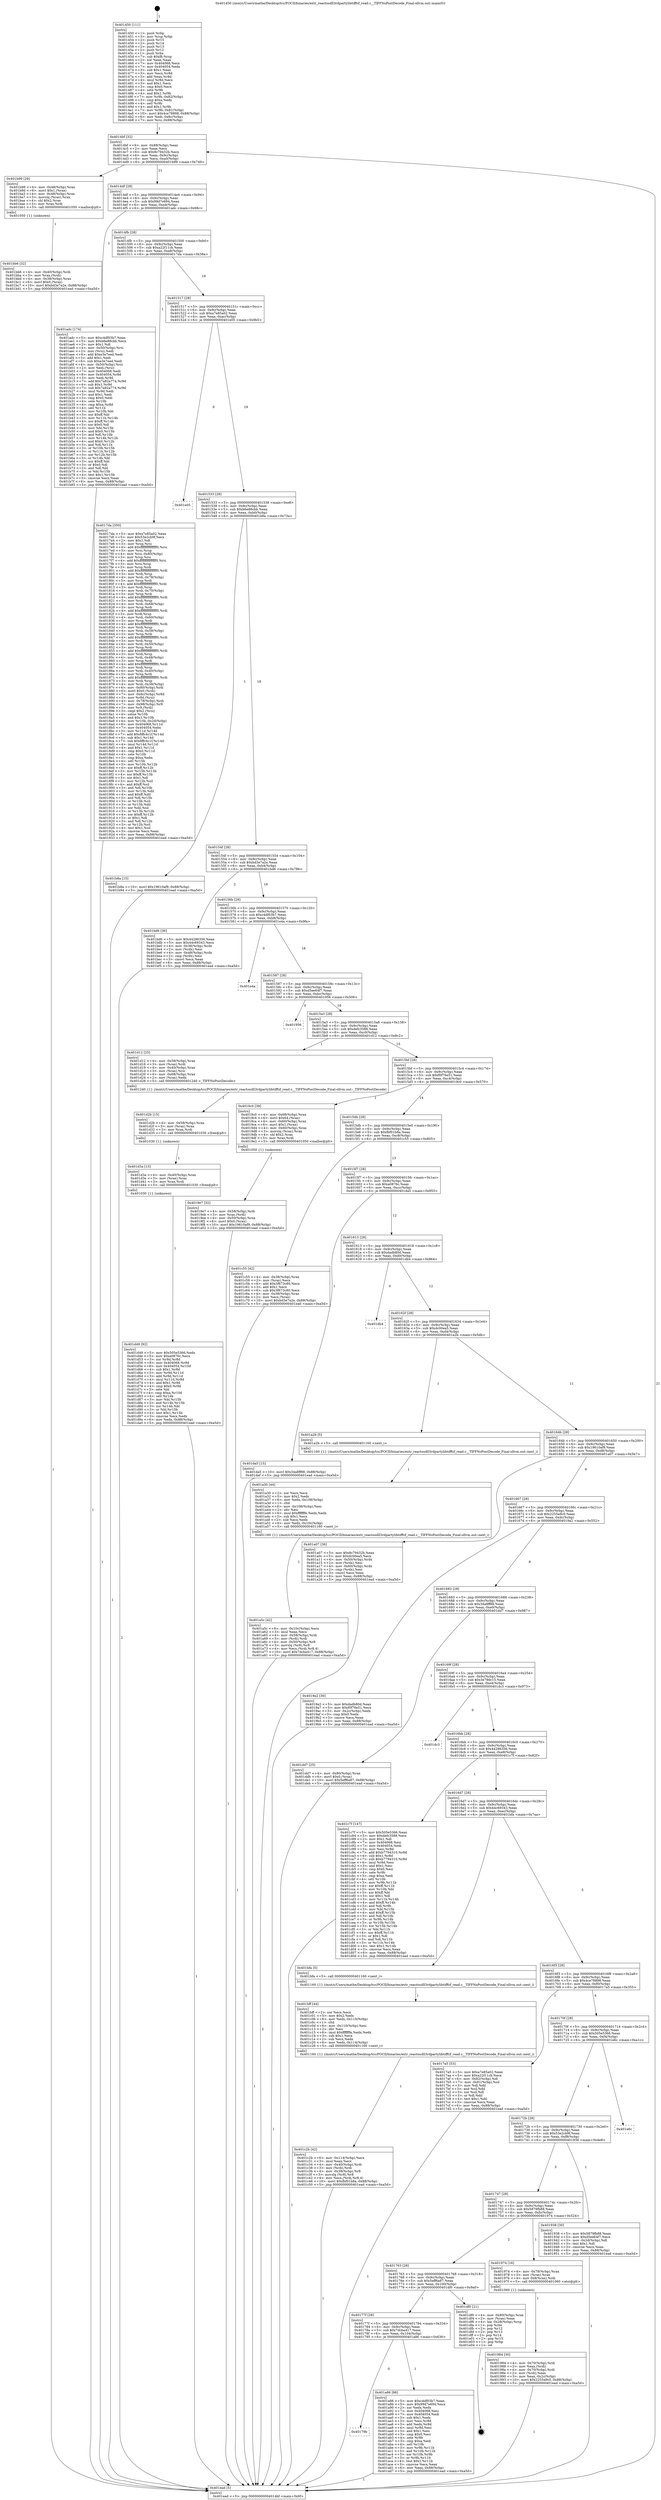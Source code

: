 digraph "0x401450" {
  label = "0x401450 (/mnt/c/Users/mathe/Desktop/tcc/POCII/binaries/extr_reactosdll3rdpartylibtifftif_read.c__TIFFNoPostDecode_Final-ollvm.out::main(0))"
  labelloc = "t"
  node[shape=record]

  Entry [label="",width=0.3,height=0.3,shape=circle,fillcolor=black,style=filled]
  "0x4014bf" [label="{
     0x4014bf [32]\l
     | [instrs]\l
     &nbsp;&nbsp;0x4014bf \<+6\>: mov -0x88(%rbp),%eax\l
     &nbsp;&nbsp;0x4014c5 \<+2\>: mov %eax,%ecx\l
     &nbsp;&nbsp;0x4014c7 \<+6\>: sub $0x8c79432b,%ecx\l
     &nbsp;&nbsp;0x4014cd \<+6\>: mov %eax,-0x9c(%rbp)\l
     &nbsp;&nbsp;0x4014d3 \<+6\>: mov %ecx,-0xa0(%rbp)\l
     &nbsp;&nbsp;0x4014d9 \<+6\>: je 0000000000401b99 \<main+0x749\>\l
  }"]
  "0x401b99" [label="{
     0x401b99 [29]\l
     | [instrs]\l
     &nbsp;&nbsp;0x401b99 \<+4\>: mov -0x48(%rbp),%rax\l
     &nbsp;&nbsp;0x401b9d \<+6\>: movl $0x1,(%rax)\l
     &nbsp;&nbsp;0x401ba3 \<+4\>: mov -0x48(%rbp),%rax\l
     &nbsp;&nbsp;0x401ba7 \<+3\>: movslq (%rax),%rax\l
     &nbsp;&nbsp;0x401baa \<+4\>: shl $0x2,%rax\l
     &nbsp;&nbsp;0x401bae \<+3\>: mov %rax,%rdi\l
     &nbsp;&nbsp;0x401bb1 \<+5\>: call 0000000000401050 \<malloc@plt\>\l
     | [calls]\l
     &nbsp;&nbsp;0x401050 \{1\} (unknown)\l
  }"]
  "0x4014df" [label="{
     0x4014df [28]\l
     | [instrs]\l
     &nbsp;&nbsp;0x4014df \<+5\>: jmp 00000000004014e4 \<main+0x94\>\l
     &nbsp;&nbsp;0x4014e4 \<+6\>: mov -0x9c(%rbp),%eax\l
     &nbsp;&nbsp;0x4014ea \<+5\>: sub $0x99d7e694,%eax\l
     &nbsp;&nbsp;0x4014ef \<+6\>: mov %eax,-0xa4(%rbp)\l
     &nbsp;&nbsp;0x4014f5 \<+6\>: je 0000000000401adc \<main+0x68c\>\l
  }"]
  Exit [label="",width=0.3,height=0.3,shape=circle,fillcolor=black,style=filled,peripheries=2]
  "0x401adc" [label="{
     0x401adc [174]\l
     | [instrs]\l
     &nbsp;&nbsp;0x401adc \<+5\>: mov $0xc4df03b7,%eax\l
     &nbsp;&nbsp;0x401ae1 \<+5\>: mov $0xb6e88cbb,%ecx\l
     &nbsp;&nbsp;0x401ae6 \<+2\>: mov $0x1,%dl\l
     &nbsp;&nbsp;0x401ae8 \<+4\>: mov -0x50(%rbp),%rsi\l
     &nbsp;&nbsp;0x401aec \<+2\>: mov (%rsi),%edi\l
     &nbsp;&nbsp;0x401aee \<+6\>: add $0xe3e7eed,%edi\l
     &nbsp;&nbsp;0x401af4 \<+3\>: add $0x1,%edi\l
     &nbsp;&nbsp;0x401af7 \<+6\>: sub $0xe3e7eed,%edi\l
     &nbsp;&nbsp;0x401afd \<+4\>: mov -0x50(%rbp),%rsi\l
     &nbsp;&nbsp;0x401b01 \<+2\>: mov %edi,(%rsi)\l
     &nbsp;&nbsp;0x401b03 \<+7\>: mov 0x404068,%edi\l
     &nbsp;&nbsp;0x401b0a \<+8\>: mov 0x404054,%r8d\l
     &nbsp;&nbsp;0x401b12 \<+3\>: mov %edi,%r9d\l
     &nbsp;&nbsp;0x401b15 \<+7\>: add $0x7a82a774,%r9d\l
     &nbsp;&nbsp;0x401b1c \<+4\>: sub $0x1,%r9d\l
     &nbsp;&nbsp;0x401b20 \<+7\>: sub $0x7a82a774,%r9d\l
     &nbsp;&nbsp;0x401b27 \<+4\>: imul %r9d,%edi\l
     &nbsp;&nbsp;0x401b2b \<+3\>: and $0x1,%edi\l
     &nbsp;&nbsp;0x401b2e \<+3\>: cmp $0x0,%edi\l
     &nbsp;&nbsp;0x401b31 \<+4\>: sete %r10b\l
     &nbsp;&nbsp;0x401b35 \<+4\>: cmp $0xa,%r8d\l
     &nbsp;&nbsp;0x401b39 \<+4\>: setl %r11b\l
     &nbsp;&nbsp;0x401b3d \<+3\>: mov %r10b,%bl\l
     &nbsp;&nbsp;0x401b40 \<+3\>: xor $0xff,%bl\l
     &nbsp;&nbsp;0x401b43 \<+3\>: mov %r11b,%r14b\l
     &nbsp;&nbsp;0x401b46 \<+4\>: xor $0xff,%r14b\l
     &nbsp;&nbsp;0x401b4a \<+3\>: xor $0x0,%dl\l
     &nbsp;&nbsp;0x401b4d \<+3\>: mov %bl,%r15b\l
     &nbsp;&nbsp;0x401b50 \<+4\>: and $0x0,%r15b\l
     &nbsp;&nbsp;0x401b54 \<+3\>: and %dl,%r10b\l
     &nbsp;&nbsp;0x401b57 \<+3\>: mov %r14b,%r12b\l
     &nbsp;&nbsp;0x401b5a \<+4\>: and $0x0,%r12b\l
     &nbsp;&nbsp;0x401b5e \<+3\>: and %dl,%r11b\l
     &nbsp;&nbsp;0x401b61 \<+3\>: or %r10b,%r15b\l
     &nbsp;&nbsp;0x401b64 \<+3\>: or %r11b,%r12b\l
     &nbsp;&nbsp;0x401b67 \<+3\>: xor %r12b,%r15b\l
     &nbsp;&nbsp;0x401b6a \<+3\>: or %r14b,%bl\l
     &nbsp;&nbsp;0x401b6d \<+3\>: xor $0xff,%bl\l
     &nbsp;&nbsp;0x401b70 \<+3\>: or $0x0,%dl\l
     &nbsp;&nbsp;0x401b73 \<+2\>: and %dl,%bl\l
     &nbsp;&nbsp;0x401b75 \<+3\>: or %bl,%r15b\l
     &nbsp;&nbsp;0x401b78 \<+4\>: test $0x1,%r15b\l
     &nbsp;&nbsp;0x401b7c \<+3\>: cmovne %ecx,%eax\l
     &nbsp;&nbsp;0x401b7f \<+6\>: mov %eax,-0x88(%rbp)\l
     &nbsp;&nbsp;0x401b85 \<+5\>: jmp 0000000000401ead \<main+0xa5d\>\l
  }"]
  "0x4014fb" [label="{
     0x4014fb [28]\l
     | [instrs]\l
     &nbsp;&nbsp;0x4014fb \<+5\>: jmp 0000000000401500 \<main+0xb0\>\l
     &nbsp;&nbsp;0x401500 \<+6\>: mov -0x9c(%rbp),%eax\l
     &nbsp;&nbsp;0x401506 \<+5\>: sub $0xa22f11cb,%eax\l
     &nbsp;&nbsp;0x40150b \<+6\>: mov %eax,-0xa8(%rbp)\l
     &nbsp;&nbsp;0x401511 \<+6\>: je 00000000004017da \<main+0x38a\>\l
  }"]
  "0x401d49" [label="{
     0x401d49 [92]\l
     | [instrs]\l
     &nbsp;&nbsp;0x401d49 \<+5\>: mov $0x505e5366,%edx\l
     &nbsp;&nbsp;0x401d4e \<+5\>: mov $0xa0876c,%ecx\l
     &nbsp;&nbsp;0x401d53 \<+3\>: xor %r8d,%r8d\l
     &nbsp;&nbsp;0x401d56 \<+8\>: mov 0x404068,%r9d\l
     &nbsp;&nbsp;0x401d5e \<+8\>: mov 0x404054,%r10d\l
     &nbsp;&nbsp;0x401d66 \<+4\>: sub $0x1,%r8d\l
     &nbsp;&nbsp;0x401d6a \<+3\>: mov %r9d,%r11d\l
     &nbsp;&nbsp;0x401d6d \<+3\>: add %r8d,%r11d\l
     &nbsp;&nbsp;0x401d70 \<+4\>: imul %r11d,%r9d\l
     &nbsp;&nbsp;0x401d74 \<+4\>: and $0x1,%r9d\l
     &nbsp;&nbsp;0x401d78 \<+4\>: cmp $0x0,%r9d\l
     &nbsp;&nbsp;0x401d7c \<+3\>: sete %bl\l
     &nbsp;&nbsp;0x401d7f \<+4\>: cmp $0xa,%r10d\l
     &nbsp;&nbsp;0x401d83 \<+4\>: setl %r14b\l
     &nbsp;&nbsp;0x401d87 \<+3\>: mov %bl,%r15b\l
     &nbsp;&nbsp;0x401d8a \<+3\>: and %r14b,%r15b\l
     &nbsp;&nbsp;0x401d8d \<+3\>: xor %r14b,%bl\l
     &nbsp;&nbsp;0x401d90 \<+3\>: or %bl,%r15b\l
     &nbsp;&nbsp;0x401d93 \<+4\>: test $0x1,%r15b\l
     &nbsp;&nbsp;0x401d97 \<+3\>: cmovne %ecx,%edx\l
     &nbsp;&nbsp;0x401d9a \<+6\>: mov %edx,-0x88(%rbp)\l
     &nbsp;&nbsp;0x401da0 \<+5\>: jmp 0000000000401ead \<main+0xa5d\>\l
  }"]
  "0x4017da" [label="{
     0x4017da [350]\l
     | [instrs]\l
     &nbsp;&nbsp;0x4017da \<+5\>: mov $0xa7e85a02,%eax\l
     &nbsp;&nbsp;0x4017df \<+5\>: mov $0x53e2cb9f,%ecx\l
     &nbsp;&nbsp;0x4017e4 \<+2\>: mov $0x1,%dl\l
     &nbsp;&nbsp;0x4017e6 \<+3\>: mov %rsp,%rsi\l
     &nbsp;&nbsp;0x4017e9 \<+4\>: add $0xfffffffffffffff0,%rsi\l
     &nbsp;&nbsp;0x4017ed \<+3\>: mov %rsi,%rsp\l
     &nbsp;&nbsp;0x4017f0 \<+4\>: mov %rsi,-0x80(%rbp)\l
     &nbsp;&nbsp;0x4017f4 \<+3\>: mov %rsp,%rsi\l
     &nbsp;&nbsp;0x4017f7 \<+4\>: add $0xfffffffffffffff0,%rsi\l
     &nbsp;&nbsp;0x4017fb \<+3\>: mov %rsi,%rsp\l
     &nbsp;&nbsp;0x4017fe \<+3\>: mov %rsp,%rdi\l
     &nbsp;&nbsp;0x401801 \<+4\>: add $0xfffffffffffffff0,%rdi\l
     &nbsp;&nbsp;0x401805 \<+3\>: mov %rdi,%rsp\l
     &nbsp;&nbsp;0x401808 \<+4\>: mov %rdi,-0x78(%rbp)\l
     &nbsp;&nbsp;0x40180c \<+3\>: mov %rsp,%rdi\l
     &nbsp;&nbsp;0x40180f \<+4\>: add $0xfffffffffffffff0,%rdi\l
     &nbsp;&nbsp;0x401813 \<+3\>: mov %rdi,%rsp\l
     &nbsp;&nbsp;0x401816 \<+4\>: mov %rdi,-0x70(%rbp)\l
     &nbsp;&nbsp;0x40181a \<+3\>: mov %rsp,%rdi\l
     &nbsp;&nbsp;0x40181d \<+4\>: add $0xfffffffffffffff0,%rdi\l
     &nbsp;&nbsp;0x401821 \<+3\>: mov %rdi,%rsp\l
     &nbsp;&nbsp;0x401824 \<+4\>: mov %rdi,-0x68(%rbp)\l
     &nbsp;&nbsp;0x401828 \<+3\>: mov %rsp,%rdi\l
     &nbsp;&nbsp;0x40182b \<+4\>: add $0xfffffffffffffff0,%rdi\l
     &nbsp;&nbsp;0x40182f \<+3\>: mov %rdi,%rsp\l
     &nbsp;&nbsp;0x401832 \<+4\>: mov %rdi,-0x60(%rbp)\l
     &nbsp;&nbsp;0x401836 \<+3\>: mov %rsp,%rdi\l
     &nbsp;&nbsp;0x401839 \<+4\>: add $0xfffffffffffffff0,%rdi\l
     &nbsp;&nbsp;0x40183d \<+3\>: mov %rdi,%rsp\l
     &nbsp;&nbsp;0x401840 \<+4\>: mov %rdi,-0x58(%rbp)\l
     &nbsp;&nbsp;0x401844 \<+3\>: mov %rsp,%rdi\l
     &nbsp;&nbsp;0x401847 \<+4\>: add $0xfffffffffffffff0,%rdi\l
     &nbsp;&nbsp;0x40184b \<+3\>: mov %rdi,%rsp\l
     &nbsp;&nbsp;0x40184e \<+4\>: mov %rdi,-0x50(%rbp)\l
     &nbsp;&nbsp;0x401852 \<+3\>: mov %rsp,%rdi\l
     &nbsp;&nbsp;0x401855 \<+4\>: add $0xfffffffffffffff0,%rdi\l
     &nbsp;&nbsp;0x401859 \<+3\>: mov %rdi,%rsp\l
     &nbsp;&nbsp;0x40185c \<+4\>: mov %rdi,-0x48(%rbp)\l
     &nbsp;&nbsp;0x401860 \<+3\>: mov %rsp,%rdi\l
     &nbsp;&nbsp;0x401863 \<+4\>: add $0xfffffffffffffff0,%rdi\l
     &nbsp;&nbsp;0x401867 \<+3\>: mov %rdi,%rsp\l
     &nbsp;&nbsp;0x40186a \<+4\>: mov %rdi,-0x40(%rbp)\l
     &nbsp;&nbsp;0x40186e \<+3\>: mov %rsp,%rdi\l
     &nbsp;&nbsp;0x401871 \<+4\>: add $0xfffffffffffffff0,%rdi\l
     &nbsp;&nbsp;0x401875 \<+3\>: mov %rdi,%rsp\l
     &nbsp;&nbsp;0x401878 \<+4\>: mov %rdi,-0x38(%rbp)\l
     &nbsp;&nbsp;0x40187c \<+4\>: mov -0x80(%rbp),%rdi\l
     &nbsp;&nbsp;0x401880 \<+6\>: movl $0x0,(%rdi)\l
     &nbsp;&nbsp;0x401886 \<+7\>: mov -0x8c(%rbp),%r8d\l
     &nbsp;&nbsp;0x40188d \<+3\>: mov %r8d,(%rsi)\l
     &nbsp;&nbsp;0x401890 \<+4\>: mov -0x78(%rbp),%rdi\l
     &nbsp;&nbsp;0x401894 \<+7\>: mov -0x98(%rbp),%r9\l
     &nbsp;&nbsp;0x40189b \<+3\>: mov %r9,(%rdi)\l
     &nbsp;&nbsp;0x40189e \<+3\>: cmpl $0x2,(%rsi)\l
     &nbsp;&nbsp;0x4018a1 \<+4\>: setne %r10b\l
     &nbsp;&nbsp;0x4018a5 \<+4\>: and $0x1,%r10b\l
     &nbsp;&nbsp;0x4018a9 \<+4\>: mov %r10b,-0x2d(%rbp)\l
     &nbsp;&nbsp;0x4018ad \<+8\>: mov 0x404068,%r11d\l
     &nbsp;&nbsp;0x4018b5 \<+7\>: mov 0x404054,%ebx\l
     &nbsp;&nbsp;0x4018bc \<+3\>: mov %r11d,%r14d\l
     &nbsp;&nbsp;0x4018bf \<+7\>: add $0x8ffc4c1f,%r14d\l
     &nbsp;&nbsp;0x4018c6 \<+4\>: sub $0x1,%r14d\l
     &nbsp;&nbsp;0x4018ca \<+7\>: sub $0x8ffc4c1f,%r14d\l
     &nbsp;&nbsp;0x4018d1 \<+4\>: imul %r14d,%r11d\l
     &nbsp;&nbsp;0x4018d5 \<+4\>: and $0x1,%r11d\l
     &nbsp;&nbsp;0x4018d9 \<+4\>: cmp $0x0,%r11d\l
     &nbsp;&nbsp;0x4018dd \<+4\>: sete %r10b\l
     &nbsp;&nbsp;0x4018e1 \<+3\>: cmp $0xa,%ebx\l
     &nbsp;&nbsp;0x4018e4 \<+4\>: setl %r15b\l
     &nbsp;&nbsp;0x4018e8 \<+3\>: mov %r10b,%r12b\l
     &nbsp;&nbsp;0x4018eb \<+4\>: xor $0xff,%r12b\l
     &nbsp;&nbsp;0x4018ef \<+3\>: mov %r15b,%r13b\l
     &nbsp;&nbsp;0x4018f2 \<+4\>: xor $0xff,%r13b\l
     &nbsp;&nbsp;0x4018f6 \<+3\>: xor $0x1,%dl\l
     &nbsp;&nbsp;0x4018f9 \<+3\>: mov %r12b,%sil\l
     &nbsp;&nbsp;0x4018fc \<+4\>: and $0xff,%sil\l
     &nbsp;&nbsp;0x401900 \<+3\>: and %dl,%r10b\l
     &nbsp;&nbsp;0x401903 \<+3\>: mov %r13b,%dil\l
     &nbsp;&nbsp;0x401906 \<+4\>: and $0xff,%dil\l
     &nbsp;&nbsp;0x40190a \<+3\>: and %dl,%r15b\l
     &nbsp;&nbsp;0x40190d \<+3\>: or %r10b,%sil\l
     &nbsp;&nbsp;0x401910 \<+3\>: or %r15b,%dil\l
     &nbsp;&nbsp;0x401913 \<+3\>: xor %dil,%sil\l
     &nbsp;&nbsp;0x401916 \<+3\>: or %r13b,%r12b\l
     &nbsp;&nbsp;0x401919 \<+4\>: xor $0xff,%r12b\l
     &nbsp;&nbsp;0x40191d \<+3\>: or $0x1,%dl\l
     &nbsp;&nbsp;0x401920 \<+3\>: and %dl,%r12b\l
     &nbsp;&nbsp;0x401923 \<+3\>: or %r12b,%sil\l
     &nbsp;&nbsp;0x401926 \<+4\>: test $0x1,%sil\l
     &nbsp;&nbsp;0x40192a \<+3\>: cmovne %ecx,%eax\l
     &nbsp;&nbsp;0x40192d \<+6\>: mov %eax,-0x88(%rbp)\l
     &nbsp;&nbsp;0x401933 \<+5\>: jmp 0000000000401ead \<main+0xa5d\>\l
  }"]
  "0x401517" [label="{
     0x401517 [28]\l
     | [instrs]\l
     &nbsp;&nbsp;0x401517 \<+5\>: jmp 000000000040151c \<main+0xcc\>\l
     &nbsp;&nbsp;0x40151c \<+6\>: mov -0x9c(%rbp),%eax\l
     &nbsp;&nbsp;0x401522 \<+5\>: sub $0xa7e85a02,%eax\l
     &nbsp;&nbsp;0x401527 \<+6\>: mov %eax,-0xac(%rbp)\l
     &nbsp;&nbsp;0x40152d \<+6\>: je 0000000000401e05 \<main+0x9b5\>\l
  }"]
  "0x401d3a" [label="{
     0x401d3a [15]\l
     | [instrs]\l
     &nbsp;&nbsp;0x401d3a \<+4\>: mov -0x40(%rbp),%rax\l
     &nbsp;&nbsp;0x401d3e \<+3\>: mov (%rax),%rax\l
     &nbsp;&nbsp;0x401d41 \<+3\>: mov %rax,%rdi\l
     &nbsp;&nbsp;0x401d44 \<+5\>: call 0000000000401030 \<free@plt\>\l
     | [calls]\l
     &nbsp;&nbsp;0x401030 \{1\} (unknown)\l
  }"]
  "0x401e05" [label="{
     0x401e05\l
  }", style=dashed]
  "0x401533" [label="{
     0x401533 [28]\l
     | [instrs]\l
     &nbsp;&nbsp;0x401533 \<+5\>: jmp 0000000000401538 \<main+0xe8\>\l
     &nbsp;&nbsp;0x401538 \<+6\>: mov -0x9c(%rbp),%eax\l
     &nbsp;&nbsp;0x40153e \<+5\>: sub $0xb6e88cbb,%eax\l
     &nbsp;&nbsp;0x401543 \<+6\>: mov %eax,-0xb0(%rbp)\l
     &nbsp;&nbsp;0x401549 \<+6\>: je 0000000000401b8a \<main+0x73a\>\l
  }"]
  "0x401d2b" [label="{
     0x401d2b [15]\l
     | [instrs]\l
     &nbsp;&nbsp;0x401d2b \<+4\>: mov -0x58(%rbp),%rax\l
     &nbsp;&nbsp;0x401d2f \<+3\>: mov (%rax),%rax\l
     &nbsp;&nbsp;0x401d32 \<+3\>: mov %rax,%rdi\l
     &nbsp;&nbsp;0x401d35 \<+5\>: call 0000000000401030 \<free@plt\>\l
     | [calls]\l
     &nbsp;&nbsp;0x401030 \{1\} (unknown)\l
  }"]
  "0x401b8a" [label="{
     0x401b8a [15]\l
     | [instrs]\l
     &nbsp;&nbsp;0x401b8a \<+10\>: movl $0x19610af9,-0x88(%rbp)\l
     &nbsp;&nbsp;0x401b94 \<+5\>: jmp 0000000000401ead \<main+0xa5d\>\l
  }"]
  "0x40154f" [label="{
     0x40154f [28]\l
     | [instrs]\l
     &nbsp;&nbsp;0x40154f \<+5\>: jmp 0000000000401554 \<main+0x104\>\l
     &nbsp;&nbsp;0x401554 \<+6\>: mov -0x9c(%rbp),%eax\l
     &nbsp;&nbsp;0x40155a \<+5\>: sub $0xbd3e7a2e,%eax\l
     &nbsp;&nbsp;0x40155f \<+6\>: mov %eax,-0xb4(%rbp)\l
     &nbsp;&nbsp;0x401565 \<+6\>: je 0000000000401bd6 \<main+0x786\>\l
  }"]
  "0x401c2b" [label="{
     0x401c2b [42]\l
     | [instrs]\l
     &nbsp;&nbsp;0x401c2b \<+6\>: mov -0x114(%rbp),%ecx\l
     &nbsp;&nbsp;0x401c31 \<+3\>: imul %eax,%ecx\l
     &nbsp;&nbsp;0x401c34 \<+4\>: mov -0x40(%rbp),%rdi\l
     &nbsp;&nbsp;0x401c38 \<+3\>: mov (%rdi),%rdi\l
     &nbsp;&nbsp;0x401c3b \<+4\>: mov -0x38(%rbp),%r8\l
     &nbsp;&nbsp;0x401c3f \<+3\>: movslq (%r8),%r8\l
     &nbsp;&nbsp;0x401c42 \<+4\>: mov %ecx,(%rdi,%r8,4)\l
     &nbsp;&nbsp;0x401c46 \<+10\>: movl $0xfbf01b8a,-0x88(%rbp)\l
     &nbsp;&nbsp;0x401c50 \<+5\>: jmp 0000000000401ead \<main+0xa5d\>\l
  }"]
  "0x401bd6" [label="{
     0x401bd6 [36]\l
     | [instrs]\l
     &nbsp;&nbsp;0x401bd6 \<+5\>: mov $0x44286356,%eax\l
     &nbsp;&nbsp;0x401bdb \<+5\>: mov $0x44c69343,%ecx\l
     &nbsp;&nbsp;0x401be0 \<+4\>: mov -0x38(%rbp),%rdx\l
     &nbsp;&nbsp;0x401be4 \<+2\>: mov (%rdx),%esi\l
     &nbsp;&nbsp;0x401be6 \<+4\>: mov -0x48(%rbp),%rdx\l
     &nbsp;&nbsp;0x401bea \<+2\>: cmp (%rdx),%esi\l
     &nbsp;&nbsp;0x401bec \<+3\>: cmovl %ecx,%eax\l
     &nbsp;&nbsp;0x401bef \<+6\>: mov %eax,-0x88(%rbp)\l
     &nbsp;&nbsp;0x401bf5 \<+5\>: jmp 0000000000401ead \<main+0xa5d\>\l
  }"]
  "0x40156b" [label="{
     0x40156b [28]\l
     | [instrs]\l
     &nbsp;&nbsp;0x40156b \<+5\>: jmp 0000000000401570 \<main+0x120\>\l
     &nbsp;&nbsp;0x401570 \<+6\>: mov -0x9c(%rbp),%eax\l
     &nbsp;&nbsp;0x401576 \<+5\>: sub $0xc4df03b7,%eax\l
     &nbsp;&nbsp;0x40157b \<+6\>: mov %eax,-0xb8(%rbp)\l
     &nbsp;&nbsp;0x401581 \<+6\>: je 0000000000401e4a \<main+0x9fa\>\l
  }"]
  "0x401bff" [label="{
     0x401bff [44]\l
     | [instrs]\l
     &nbsp;&nbsp;0x401bff \<+2\>: xor %ecx,%ecx\l
     &nbsp;&nbsp;0x401c01 \<+5\>: mov $0x2,%edx\l
     &nbsp;&nbsp;0x401c06 \<+6\>: mov %edx,-0x110(%rbp)\l
     &nbsp;&nbsp;0x401c0c \<+1\>: cltd\l
     &nbsp;&nbsp;0x401c0d \<+6\>: mov -0x110(%rbp),%esi\l
     &nbsp;&nbsp;0x401c13 \<+2\>: idiv %esi\l
     &nbsp;&nbsp;0x401c15 \<+6\>: imul $0xfffffffe,%edx,%edx\l
     &nbsp;&nbsp;0x401c1b \<+3\>: sub $0x1,%ecx\l
     &nbsp;&nbsp;0x401c1e \<+2\>: sub %ecx,%edx\l
     &nbsp;&nbsp;0x401c20 \<+6\>: mov %edx,-0x114(%rbp)\l
     &nbsp;&nbsp;0x401c26 \<+5\>: call 0000000000401160 \<next_i\>\l
     | [calls]\l
     &nbsp;&nbsp;0x401160 \{1\} (/mnt/c/Users/mathe/Desktop/tcc/POCII/binaries/extr_reactosdll3rdpartylibtifftif_read.c__TIFFNoPostDecode_Final-ollvm.out::next_i)\l
  }"]
  "0x401e4a" [label="{
     0x401e4a\l
  }", style=dashed]
  "0x401587" [label="{
     0x401587 [28]\l
     | [instrs]\l
     &nbsp;&nbsp;0x401587 \<+5\>: jmp 000000000040158c \<main+0x13c\>\l
     &nbsp;&nbsp;0x40158c \<+6\>: mov -0x9c(%rbp),%eax\l
     &nbsp;&nbsp;0x401592 \<+5\>: sub $0xd5ee64f7,%eax\l
     &nbsp;&nbsp;0x401597 \<+6\>: mov %eax,-0xbc(%rbp)\l
     &nbsp;&nbsp;0x40159d \<+6\>: je 0000000000401956 \<main+0x506\>\l
  }"]
  "0x401bb6" [label="{
     0x401bb6 [32]\l
     | [instrs]\l
     &nbsp;&nbsp;0x401bb6 \<+4\>: mov -0x40(%rbp),%rdi\l
     &nbsp;&nbsp;0x401bba \<+3\>: mov %rax,(%rdi)\l
     &nbsp;&nbsp;0x401bbd \<+4\>: mov -0x38(%rbp),%rax\l
     &nbsp;&nbsp;0x401bc1 \<+6\>: movl $0x0,(%rax)\l
     &nbsp;&nbsp;0x401bc7 \<+10\>: movl $0xbd3e7a2e,-0x88(%rbp)\l
     &nbsp;&nbsp;0x401bd1 \<+5\>: jmp 0000000000401ead \<main+0xa5d\>\l
  }"]
  "0x401956" [label="{
     0x401956\l
  }", style=dashed]
  "0x4015a3" [label="{
     0x4015a3 [28]\l
     | [instrs]\l
     &nbsp;&nbsp;0x4015a3 \<+5\>: jmp 00000000004015a8 \<main+0x158\>\l
     &nbsp;&nbsp;0x4015a8 \<+6\>: mov -0x9c(%rbp),%eax\l
     &nbsp;&nbsp;0x4015ae \<+5\>: sub $0xdefc3588,%eax\l
     &nbsp;&nbsp;0x4015b3 \<+6\>: mov %eax,-0xc0(%rbp)\l
     &nbsp;&nbsp;0x4015b9 \<+6\>: je 0000000000401d12 \<main+0x8c2\>\l
  }"]
  "0x40179b" [label="{
     0x40179b\l
  }", style=dashed]
  "0x401d12" [label="{
     0x401d12 [25]\l
     | [instrs]\l
     &nbsp;&nbsp;0x401d12 \<+4\>: mov -0x58(%rbp),%rax\l
     &nbsp;&nbsp;0x401d16 \<+3\>: mov (%rax),%rdi\l
     &nbsp;&nbsp;0x401d19 \<+4\>: mov -0x40(%rbp),%rax\l
     &nbsp;&nbsp;0x401d1d \<+3\>: mov (%rax),%rsi\l
     &nbsp;&nbsp;0x401d20 \<+4\>: mov -0x68(%rbp),%rax\l
     &nbsp;&nbsp;0x401d24 \<+2\>: mov (%rax),%edx\l
     &nbsp;&nbsp;0x401d26 \<+5\>: call 0000000000401240 \<_TIFFNoPostDecode\>\l
     | [calls]\l
     &nbsp;&nbsp;0x401240 \{1\} (/mnt/c/Users/mathe/Desktop/tcc/POCII/binaries/extr_reactosdll3rdpartylibtifftif_read.c__TIFFNoPostDecode_Final-ollvm.out::_TIFFNoPostDecode)\l
  }"]
  "0x4015bf" [label="{
     0x4015bf [28]\l
     | [instrs]\l
     &nbsp;&nbsp;0x4015bf \<+5\>: jmp 00000000004015c4 \<main+0x174\>\l
     &nbsp;&nbsp;0x4015c4 \<+6\>: mov -0x9c(%rbp),%eax\l
     &nbsp;&nbsp;0x4015ca \<+5\>: sub $0xf0f76e51,%eax\l
     &nbsp;&nbsp;0x4015cf \<+6\>: mov %eax,-0xc4(%rbp)\l
     &nbsp;&nbsp;0x4015d5 \<+6\>: je 00000000004019c0 \<main+0x570\>\l
  }"]
  "0x401a86" [label="{
     0x401a86 [86]\l
     | [instrs]\l
     &nbsp;&nbsp;0x401a86 \<+5\>: mov $0xc4df03b7,%eax\l
     &nbsp;&nbsp;0x401a8b \<+5\>: mov $0x99d7e694,%ecx\l
     &nbsp;&nbsp;0x401a90 \<+2\>: xor %edx,%edx\l
     &nbsp;&nbsp;0x401a92 \<+7\>: mov 0x404068,%esi\l
     &nbsp;&nbsp;0x401a99 \<+7\>: mov 0x404054,%edi\l
     &nbsp;&nbsp;0x401aa0 \<+3\>: sub $0x1,%edx\l
     &nbsp;&nbsp;0x401aa3 \<+3\>: mov %esi,%r8d\l
     &nbsp;&nbsp;0x401aa6 \<+3\>: add %edx,%r8d\l
     &nbsp;&nbsp;0x401aa9 \<+4\>: imul %r8d,%esi\l
     &nbsp;&nbsp;0x401aad \<+3\>: and $0x1,%esi\l
     &nbsp;&nbsp;0x401ab0 \<+3\>: cmp $0x0,%esi\l
     &nbsp;&nbsp;0x401ab3 \<+4\>: sete %r9b\l
     &nbsp;&nbsp;0x401ab7 \<+3\>: cmp $0xa,%edi\l
     &nbsp;&nbsp;0x401aba \<+4\>: setl %r10b\l
     &nbsp;&nbsp;0x401abe \<+3\>: mov %r9b,%r11b\l
     &nbsp;&nbsp;0x401ac1 \<+3\>: and %r10b,%r11b\l
     &nbsp;&nbsp;0x401ac4 \<+3\>: xor %r10b,%r9b\l
     &nbsp;&nbsp;0x401ac7 \<+3\>: or %r9b,%r11b\l
     &nbsp;&nbsp;0x401aca \<+4\>: test $0x1,%r11b\l
     &nbsp;&nbsp;0x401ace \<+3\>: cmovne %ecx,%eax\l
     &nbsp;&nbsp;0x401ad1 \<+6\>: mov %eax,-0x88(%rbp)\l
     &nbsp;&nbsp;0x401ad7 \<+5\>: jmp 0000000000401ead \<main+0xa5d\>\l
  }"]
  "0x4019c0" [label="{
     0x4019c0 [39]\l
     | [instrs]\l
     &nbsp;&nbsp;0x4019c0 \<+4\>: mov -0x68(%rbp),%rax\l
     &nbsp;&nbsp;0x4019c4 \<+6\>: movl $0x64,(%rax)\l
     &nbsp;&nbsp;0x4019ca \<+4\>: mov -0x60(%rbp),%rax\l
     &nbsp;&nbsp;0x4019ce \<+6\>: movl $0x1,(%rax)\l
     &nbsp;&nbsp;0x4019d4 \<+4\>: mov -0x60(%rbp),%rax\l
     &nbsp;&nbsp;0x4019d8 \<+3\>: movslq (%rax),%rax\l
     &nbsp;&nbsp;0x4019db \<+4\>: shl $0x2,%rax\l
     &nbsp;&nbsp;0x4019df \<+3\>: mov %rax,%rdi\l
     &nbsp;&nbsp;0x4019e2 \<+5\>: call 0000000000401050 \<malloc@plt\>\l
     | [calls]\l
     &nbsp;&nbsp;0x401050 \{1\} (unknown)\l
  }"]
  "0x4015db" [label="{
     0x4015db [28]\l
     | [instrs]\l
     &nbsp;&nbsp;0x4015db \<+5\>: jmp 00000000004015e0 \<main+0x190\>\l
     &nbsp;&nbsp;0x4015e0 \<+6\>: mov -0x9c(%rbp),%eax\l
     &nbsp;&nbsp;0x4015e6 \<+5\>: sub $0xfbf01b8a,%eax\l
     &nbsp;&nbsp;0x4015eb \<+6\>: mov %eax,-0xc8(%rbp)\l
     &nbsp;&nbsp;0x4015f1 \<+6\>: je 0000000000401c55 \<main+0x805\>\l
  }"]
  "0x40177f" [label="{
     0x40177f [28]\l
     | [instrs]\l
     &nbsp;&nbsp;0x40177f \<+5\>: jmp 0000000000401784 \<main+0x334\>\l
     &nbsp;&nbsp;0x401784 \<+6\>: mov -0x9c(%rbp),%eax\l
     &nbsp;&nbsp;0x40178a \<+5\>: sub $0x7dcba417,%eax\l
     &nbsp;&nbsp;0x40178f \<+6\>: mov %eax,-0x104(%rbp)\l
     &nbsp;&nbsp;0x401795 \<+6\>: je 0000000000401a86 \<main+0x636\>\l
  }"]
  "0x401c55" [label="{
     0x401c55 [42]\l
     | [instrs]\l
     &nbsp;&nbsp;0x401c55 \<+4\>: mov -0x38(%rbp),%rax\l
     &nbsp;&nbsp;0x401c59 \<+2\>: mov (%rax),%ecx\l
     &nbsp;&nbsp;0x401c5b \<+6\>: add $0x3f673c80,%ecx\l
     &nbsp;&nbsp;0x401c61 \<+3\>: add $0x1,%ecx\l
     &nbsp;&nbsp;0x401c64 \<+6\>: sub $0x3f673c80,%ecx\l
     &nbsp;&nbsp;0x401c6a \<+4\>: mov -0x38(%rbp),%rax\l
     &nbsp;&nbsp;0x401c6e \<+2\>: mov %ecx,(%rax)\l
     &nbsp;&nbsp;0x401c70 \<+10\>: movl $0xbd3e7a2e,-0x88(%rbp)\l
     &nbsp;&nbsp;0x401c7a \<+5\>: jmp 0000000000401ead \<main+0xa5d\>\l
  }"]
  "0x4015f7" [label="{
     0x4015f7 [28]\l
     | [instrs]\l
     &nbsp;&nbsp;0x4015f7 \<+5\>: jmp 00000000004015fc \<main+0x1ac\>\l
     &nbsp;&nbsp;0x4015fc \<+6\>: mov -0x9c(%rbp),%eax\l
     &nbsp;&nbsp;0x401602 \<+5\>: sub $0xa0876c,%eax\l
     &nbsp;&nbsp;0x401607 \<+6\>: mov %eax,-0xcc(%rbp)\l
     &nbsp;&nbsp;0x40160d \<+6\>: je 0000000000401da5 \<main+0x955\>\l
  }"]
  "0x401df0" [label="{
     0x401df0 [21]\l
     | [instrs]\l
     &nbsp;&nbsp;0x401df0 \<+4\>: mov -0x80(%rbp),%rax\l
     &nbsp;&nbsp;0x401df4 \<+2\>: mov (%rax),%eax\l
     &nbsp;&nbsp;0x401df6 \<+4\>: lea -0x28(%rbp),%rsp\l
     &nbsp;&nbsp;0x401dfa \<+1\>: pop %rbx\l
     &nbsp;&nbsp;0x401dfb \<+2\>: pop %r12\l
     &nbsp;&nbsp;0x401dfd \<+2\>: pop %r13\l
     &nbsp;&nbsp;0x401dff \<+2\>: pop %r14\l
     &nbsp;&nbsp;0x401e01 \<+2\>: pop %r15\l
     &nbsp;&nbsp;0x401e03 \<+1\>: pop %rbp\l
     &nbsp;&nbsp;0x401e04 \<+1\>: ret\l
  }"]
  "0x401da5" [label="{
     0x401da5 [15]\l
     | [instrs]\l
     &nbsp;&nbsp;0x401da5 \<+10\>: movl $0x34a8ff88,-0x88(%rbp)\l
     &nbsp;&nbsp;0x401daf \<+5\>: jmp 0000000000401ead \<main+0xa5d\>\l
  }"]
  "0x401613" [label="{
     0x401613 [28]\l
     | [instrs]\l
     &nbsp;&nbsp;0x401613 \<+5\>: jmp 0000000000401618 \<main+0x1c8\>\l
     &nbsp;&nbsp;0x401618 \<+6\>: mov -0x9c(%rbp),%eax\l
     &nbsp;&nbsp;0x40161e \<+5\>: sub $0xdadb80d,%eax\l
     &nbsp;&nbsp;0x401623 \<+6\>: mov %eax,-0xd0(%rbp)\l
     &nbsp;&nbsp;0x401629 \<+6\>: je 0000000000401db4 \<main+0x964\>\l
  }"]
  "0x401a5c" [label="{
     0x401a5c [42]\l
     | [instrs]\l
     &nbsp;&nbsp;0x401a5c \<+6\>: mov -0x10c(%rbp),%ecx\l
     &nbsp;&nbsp;0x401a62 \<+3\>: imul %eax,%ecx\l
     &nbsp;&nbsp;0x401a65 \<+4\>: mov -0x58(%rbp),%rdi\l
     &nbsp;&nbsp;0x401a69 \<+3\>: mov (%rdi),%rdi\l
     &nbsp;&nbsp;0x401a6c \<+4\>: mov -0x50(%rbp),%r8\l
     &nbsp;&nbsp;0x401a70 \<+3\>: movslq (%r8),%r8\l
     &nbsp;&nbsp;0x401a73 \<+4\>: mov %ecx,(%rdi,%r8,4)\l
     &nbsp;&nbsp;0x401a77 \<+10\>: movl $0x7dcba417,-0x88(%rbp)\l
     &nbsp;&nbsp;0x401a81 \<+5\>: jmp 0000000000401ead \<main+0xa5d\>\l
  }"]
  "0x401db4" [label="{
     0x401db4\l
  }", style=dashed]
  "0x40162f" [label="{
     0x40162f [28]\l
     | [instrs]\l
     &nbsp;&nbsp;0x40162f \<+5\>: jmp 0000000000401634 \<main+0x1e4\>\l
     &nbsp;&nbsp;0x401634 \<+6\>: mov -0x9c(%rbp),%eax\l
     &nbsp;&nbsp;0x40163a \<+5\>: sub $0xdc00ea5,%eax\l
     &nbsp;&nbsp;0x40163f \<+6\>: mov %eax,-0xd4(%rbp)\l
     &nbsp;&nbsp;0x401645 \<+6\>: je 0000000000401a2b \<main+0x5db\>\l
  }"]
  "0x401a30" [label="{
     0x401a30 [44]\l
     | [instrs]\l
     &nbsp;&nbsp;0x401a30 \<+2\>: xor %ecx,%ecx\l
     &nbsp;&nbsp;0x401a32 \<+5\>: mov $0x2,%edx\l
     &nbsp;&nbsp;0x401a37 \<+6\>: mov %edx,-0x108(%rbp)\l
     &nbsp;&nbsp;0x401a3d \<+1\>: cltd\l
     &nbsp;&nbsp;0x401a3e \<+6\>: mov -0x108(%rbp),%esi\l
     &nbsp;&nbsp;0x401a44 \<+2\>: idiv %esi\l
     &nbsp;&nbsp;0x401a46 \<+6\>: imul $0xfffffffe,%edx,%edx\l
     &nbsp;&nbsp;0x401a4c \<+3\>: sub $0x1,%ecx\l
     &nbsp;&nbsp;0x401a4f \<+2\>: sub %ecx,%edx\l
     &nbsp;&nbsp;0x401a51 \<+6\>: mov %edx,-0x10c(%rbp)\l
     &nbsp;&nbsp;0x401a57 \<+5\>: call 0000000000401160 \<next_i\>\l
     | [calls]\l
     &nbsp;&nbsp;0x401160 \{1\} (/mnt/c/Users/mathe/Desktop/tcc/POCII/binaries/extr_reactosdll3rdpartylibtifftif_read.c__TIFFNoPostDecode_Final-ollvm.out::next_i)\l
  }"]
  "0x401a2b" [label="{
     0x401a2b [5]\l
     | [instrs]\l
     &nbsp;&nbsp;0x401a2b \<+5\>: call 0000000000401160 \<next_i\>\l
     | [calls]\l
     &nbsp;&nbsp;0x401160 \{1\} (/mnt/c/Users/mathe/Desktop/tcc/POCII/binaries/extr_reactosdll3rdpartylibtifftif_read.c__TIFFNoPostDecode_Final-ollvm.out::next_i)\l
  }"]
  "0x40164b" [label="{
     0x40164b [28]\l
     | [instrs]\l
     &nbsp;&nbsp;0x40164b \<+5\>: jmp 0000000000401650 \<main+0x200\>\l
     &nbsp;&nbsp;0x401650 \<+6\>: mov -0x9c(%rbp),%eax\l
     &nbsp;&nbsp;0x401656 \<+5\>: sub $0x19610af9,%eax\l
     &nbsp;&nbsp;0x40165b \<+6\>: mov %eax,-0xd8(%rbp)\l
     &nbsp;&nbsp;0x401661 \<+6\>: je 0000000000401a07 \<main+0x5b7\>\l
  }"]
  "0x4019e7" [label="{
     0x4019e7 [32]\l
     | [instrs]\l
     &nbsp;&nbsp;0x4019e7 \<+4\>: mov -0x58(%rbp),%rdi\l
     &nbsp;&nbsp;0x4019eb \<+3\>: mov %rax,(%rdi)\l
     &nbsp;&nbsp;0x4019ee \<+4\>: mov -0x50(%rbp),%rax\l
     &nbsp;&nbsp;0x4019f2 \<+6\>: movl $0x0,(%rax)\l
     &nbsp;&nbsp;0x4019f8 \<+10\>: movl $0x19610af9,-0x88(%rbp)\l
     &nbsp;&nbsp;0x401a02 \<+5\>: jmp 0000000000401ead \<main+0xa5d\>\l
  }"]
  "0x401a07" [label="{
     0x401a07 [36]\l
     | [instrs]\l
     &nbsp;&nbsp;0x401a07 \<+5\>: mov $0x8c79432b,%eax\l
     &nbsp;&nbsp;0x401a0c \<+5\>: mov $0xdc00ea5,%ecx\l
     &nbsp;&nbsp;0x401a11 \<+4\>: mov -0x50(%rbp),%rdx\l
     &nbsp;&nbsp;0x401a15 \<+2\>: mov (%rdx),%esi\l
     &nbsp;&nbsp;0x401a17 \<+4\>: mov -0x60(%rbp),%rdx\l
     &nbsp;&nbsp;0x401a1b \<+2\>: cmp (%rdx),%esi\l
     &nbsp;&nbsp;0x401a1d \<+3\>: cmovl %ecx,%eax\l
     &nbsp;&nbsp;0x401a20 \<+6\>: mov %eax,-0x88(%rbp)\l
     &nbsp;&nbsp;0x401a26 \<+5\>: jmp 0000000000401ead \<main+0xa5d\>\l
  }"]
  "0x401667" [label="{
     0x401667 [28]\l
     | [instrs]\l
     &nbsp;&nbsp;0x401667 \<+5\>: jmp 000000000040166c \<main+0x21c\>\l
     &nbsp;&nbsp;0x40166c \<+6\>: mov -0x9c(%rbp),%eax\l
     &nbsp;&nbsp;0x401672 \<+5\>: sub $0x2255a9c0,%eax\l
     &nbsp;&nbsp;0x401677 \<+6\>: mov %eax,-0xdc(%rbp)\l
     &nbsp;&nbsp;0x40167d \<+6\>: je 00000000004019a2 \<main+0x552\>\l
  }"]
  "0x401984" [label="{
     0x401984 [30]\l
     | [instrs]\l
     &nbsp;&nbsp;0x401984 \<+4\>: mov -0x70(%rbp),%rdi\l
     &nbsp;&nbsp;0x401988 \<+2\>: mov %eax,(%rdi)\l
     &nbsp;&nbsp;0x40198a \<+4\>: mov -0x70(%rbp),%rdi\l
     &nbsp;&nbsp;0x40198e \<+2\>: mov (%rdi),%eax\l
     &nbsp;&nbsp;0x401990 \<+3\>: mov %eax,-0x2c(%rbp)\l
     &nbsp;&nbsp;0x401993 \<+10\>: movl $0x2255a9c0,-0x88(%rbp)\l
     &nbsp;&nbsp;0x40199d \<+5\>: jmp 0000000000401ead \<main+0xa5d\>\l
  }"]
  "0x4019a2" [label="{
     0x4019a2 [30]\l
     | [instrs]\l
     &nbsp;&nbsp;0x4019a2 \<+5\>: mov $0xdadb80d,%eax\l
     &nbsp;&nbsp;0x4019a7 \<+5\>: mov $0xf0f76e51,%ecx\l
     &nbsp;&nbsp;0x4019ac \<+3\>: mov -0x2c(%rbp),%edx\l
     &nbsp;&nbsp;0x4019af \<+3\>: cmp $0x0,%edx\l
     &nbsp;&nbsp;0x4019b2 \<+3\>: cmove %ecx,%eax\l
     &nbsp;&nbsp;0x4019b5 \<+6\>: mov %eax,-0x88(%rbp)\l
     &nbsp;&nbsp;0x4019bb \<+5\>: jmp 0000000000401ead \<main+0xa5d\>\l
  }"]
  "0x401683" [label="{
     0x401683 [28]\l
     | [instrs]\l
     &nbsp;&nbsp;0x401683 \<+5\>: jmp 0000000000401688 \<main+0x238\>\l
     &nbsp;&nbsp;0x401688 \<+6\>: mov -0x9c(%rbp),%eax\l
     &nbsp;&nbsp;0x40168e \<+5\>: sub $0x34a8ff88,%eax\l
     &nbsp;&nbsp;0x401693 \<+6\>: mov %eax,-0xe0(%rbp)\l
     &nbsp;&nbsp;0x401699 \<+6\>: je 0000000000401dd7 \<main+0x987\>\l
  }"]
  "0x401763" [label="{
     0x401763 [28]\l
     | [instrs]\l
     &nbsp;&nbsp;0x401763 \<+5\>: jmp 0000000000401768 \<main+0x318\>\l
     &nbsp;&nbsp;0x401768 \<+6\>: mov -0x9c(%rbp),%eax\l
     &nbsp;&nbsp;0x40176e \<+5\>: sub $0x5eff6a87,%eax\l
     &nbsp;&nbsp;0x401773 \<+6\>: mov %eax,-0x100(%rbp)\l
     &nbsp;&nbsp;0x401779 \<+6\>: je 0000000000401df0 \<main+0x9a0\>\l
  }"]
  "0x401dd7" [label="{
     0x401dd7 [25]\l
     | [instrs]\l
     &nbsp;&nbsp;0x401dd7 \<+4\>: mov -0x80(%rbp),%rax\l
     &nbsp;&nbsp;0x401ddb \<+6\>: movl $0x0,(%rax)\l
     &nbsp;&nbsp;0x401de1 \<+10\>: movl $0x5eff6a87,-0x88(%rbp)\l
     &nbsp;&nbsp;0x401deb \<+5\>: jmp 0000000000401ead \<main+0xa5d\>\l
  }"]
  "0x40169f" [label="{
     0x40169f [28]\l
     | [instrs]\l
     &nbsp;&nbsp;0x40169f \<+5\>: jmp 00000000004016a4 \<main+0x254\>\l
     &nbsp;&nbsp;0x4016a4 \<+6\>: mov -0x9c(%rbp),%eax\l
     &nbsp;&nbsp;0x4016aa \<+5\>: sub $0x3e79dc15,%eax\l
     &nbsp;&nbsp;0x4016af \<+6\>: mov %eax,-0xe4(%rbp)\l
     &nbsp;&nbsp;0x4016b5 \<+6\>: je 0000000000401dc3 \<main+0x973\>\l
  }"]
  "0x401974" [label="{
     0x401974 [16]\l
     | [instrs]\l
     &nbsp;&nbsp;0x401974 \<+4\>: mov -0x78(%rbp),%rax\l
     &nbsp;&nbsp;0x401978 \<+3\>: mov (%rax),%rax\l
     &nbsp;&nbsp;0x40197b \<+4\>: mov 0x8(%rax),%rdi\l
     &nbsp;&nbsp;0x40197f \<+5\>: call 0000000000401060 \<atoi@plt\>\l
     | [calls]\l
     &nbsp;&nbsp;0x401060 \{1\} (unknown)\l
  }"]
  "0x401dc3" [label="{
     0x401dc3\l
  }", style=dashed]
  "0x4016bb" [label="{
     0x4016bb [28]\l
     | [instrs]\l
     &nbsp;&nbsp;0x4016bb \<+5\>: jmp 00000000004016c0 \<main+0x270\>\l
     &nbsp;&nbsp;0x4016c0 \<+6\>: mov -0x9c(%rbp),%eax\l
     &nbsp;&nbsp;0x4016c6 \<+5\>: sub $0x44286356,%eax\l
     &nbsp;&nbsp;0x4016cb \<+6\>: mov %eax,-0xe8(%rbp)\l
     &nbsp;&nbsp;0x4016d1 \<+6\>: je 0000000000401c7f \<main+0x82f\>\l
  }"]
  "0x401747" [label="{
     0x401747 [28]\l
     | [instrs]\l
     &nbsp;&nbsp;0x401747 \<+5\>: jmp 000000000040174c \<main+0x2fc\>\l
     &nbsp;&nbsp;0x40174c \<+6\>: mov -0x9c(%rbp),%eax\l
     &nbsp;&nbsp;0x401752 \<+5\>: sub $0x5879fb88,%eax\l
     &nbsp;&nbsp;0x401757 \<+6\>: mov %eax,-0xfc(%rbp)\l
     &nbsp;&nbsp;0x40175d \<+6\>: je 0000000000401974 \<main+0x524\>\l
  }"]
  "0x401c7f" [label="{
     0x401c7f [147]\l
     | [instrs]\l
     &nbsp;&nbsp;0x401c7f \<+5\>: mov $0x505e5366,%eax\l
     &nbsp;&nbsp;0x401c84 \<+5\>: mov $0xdefc3588,%ecx\l
     &nbsp;&nbsp;0x401c89 \<+2\>: mov $0x1,%dl\l
     &nbsp;&nbsp;0x401c8b \<+7\>: mov 0x404068,%esi\l
     &nbsp;&nbsp;0x401c92 \<+7\>: mov 0x404054,%edi\l
     &nbsp;&nbsp;0x401c99 \<+3\>: mov %esi,%r8d\l
     &nbsp;&nbsp;0x401c9c \<+7\>: add $0xb7794310,%r8d\l
     &nbsp;&nbsp;0x401ca3 \<+4\>: sub $0x1,%r8d\l
     &nbsp;&nbsp;0x401ca7 \<+7\>: sub $0xb7794310,%r8d\l
     &nbsp;&nbsp;0x401cae \<+4\>: imul %r8d,%esi\l
     &nbsp;&nbsp;0x401cb2 \<+3\>: and $0x1,%esi\l
     &nbsp;&nbsp;0x401cb5 \<+3\>: cmp $0x0,%esi\l
     &nbsp;&nbsp;0x401cb8 \<+4\>: sete %r9b\l
     &nbsp;&nbsp;0x401cbc \<+3\>: cmp $0xa,%edi\l
     &nbsp;&nbsp;0x401cbf \<+4\>: setl %r10b\l
     &nbsp;&nbsp;0x401cc3 \<+3\>: mov %r9b,%r11b\l
     &nbsp;&nbsp;0x401cc6 \<+4\>: xor $0xff,%r11b\l
     &nbsp;&nbsp;0x401cca \<+3\>: mov %r10b,%bl\l
     &nbsp;&nbsp;0x401ccd \<+3\>: xor $0xff,%bl\l
     &nbsp;&nbsp;0x401cd0 \<+3\>: xor $0x1,%dl\l
     &nbsp;&nbsp;0x401cd3 \<+3\>: mov %r11b,%r14b\l
     &nbsp;&nbsp;0x401cd6 \<+4\>: and $0xff,%r14b\l
     &nbsp;&nbsp;0x401cda \<+3\>: and %dl,%r9b\l
     &nbsp;&nbsp;0x401cdd \<+3\>: mov %bl,%r15b\l
     &nbsp;&nbsp;0x401ce0 \<+4\>: and $0xff,%r15b\l
     &nbsp;&nbsp;0x401ce4 \<+3\>: and %dl,%r10b\l
     &nbsp;&nbsp;0x401ce7 \<+3\>: or %r9b,%r14b\l
     &nbsp;&nbsp;0x401cea \<+3\>: or %r10b,%r15b\l
     &nbsp;&nbsp;0x401ced \<+3\>: xor %r15b,%r14b\l
     &nbsp;&nbsp;0x401cf0 \<+3\>: or %bl,%r11b\l
     &nbsp;&nbsp;0x401cf3 \<+4\>: xor $0xff,%r11b\l
     &nbsp;&nbsp;0x401cf7 \<+3\>: or $0x1,%dl\l
     &nbsp;&nbsp;0x401cfa \<+3\>: and %dl,%r11b\l
     &nbsp;&nbsp;0x401cfd \<+3\>: or %r11b,%r14b\l
     &nbsp;&nbsp;0x401d00 \<+4\>: test $0x1,%r14b\l
     &nbsp;&nbsp;0x401d04 \<+3\>: cmovne %ecx,%eax\l
     &nbsp;&nbsp;0x401d07 \<+6\>: mov %eax,-0x88(%rbp)\l
     &nbsp;&nbsp;0x401d0d \<+5\>: jmp 0000000000401ead \<main+0xa5d\>\l
  }"]
  "0x4016d7" [label="{
     0x4016d7 [28]\l
     | [instrs]\l
     &nbsp;&nbsp;0x4016d7 \<+5\>: jmp 00000000004016dc \<main+0x28c\>\l
     &nbsp;&nbsp;0x4016dc \<+6\>: mov -0x9c(%rbp),%eax\l
     &nbsp;&nbsp;0x4016e2 \<+5\>: sub $0x44c69343,%eax\l
     &nbsp;&nbsp;0x4016e7 \<+6\>: mov %eax,-0xec(%rbp)\l
     &nbsp;&nbsp;0x4016ed \<+6\>: je 0000000000401bfa \<main+0x7aa\>\l
  }"]
  "0x401938" [label="{
     0x401938 [30]\l
     | [instrs]\l
     &nbsp;&nbsp;0x401938 \<+5\>: mov $0x5879fb88,%eax\l
     &nbsp;&nbsp;0x40193d \<+5\>: mov $0xd5ee64f7,%ecx\l
     &nbsp;&nbsp;0x401942 \<+3\>: mov -0x2d(%rbp),%dl\l
     &nbsp;&nbsp;0x401945 \<+3\>: test $0x1,%dl\l
     &nbsp;&nbsp;0x401948 \<+3\>: cmovne %ecx,%eax\l
     &nbsp;&nbsp;0x40194b \<+6\>: mov %eax,-0x88(%rbp)\l
     &nbsp;&nbsp;0x401951 \<+5\>: jmp 0000000000401ead \<main+0xa5d\>\l
  }"]
  "0x401bfa" [label="{
     0x401bfa [5]\l
     | [instrs]\l
     &nbsp;&nbsp;0x401bfa \<+5\>: call 0000000000401160 \<next_i\>\l
     | [calls]\l
     &nbsp;&nbsp;0x401160 \{1\} (/mnt/c/Users/mathe/Desktop/tcc/POCII/binaries/extr_reactosdll3rdpartylibtifftif_read.c__TIFFNoPostDecode_Final-ollvm.out::next_i)\l
  }"]
  "0x4016f3" [label="{
     0x4016f3 [28]\l
     | [instrs]\l
     &nbsp;&nbsp;0x4016f3 \<+5\>: jmp 00000000004016f8 \<main+0x2a8\>\l
     &nbsp;&nbsp;0x4016f8 \<+6\>: mov -0x9c(%rbp),%eax\l
     &nbsp;&nbsp;0x4016fe \<+5\>: sub $0x4ce78898,%eax\l
     &nbsp;&nbsp;0x401703 \<+6\>: mov %eax,-0xf0(%rbp)\l
     &nbsp;&nbsp;0x401709 \<+6\>: je 00000000004017a5 \<main+0x355\>\l
  }"]
  "0x40172b" [label="{
     0x40172b [28]\l
     | [instrs]\l
     &nbsp;&nbsp;0x40172b \<+5\>: jmp 0000000000401730 \<main+0x2e0\>\l
     &nbsp;&nbsp;0x401730 \<+6\>: mov -0x9c(%rbp),%eax\l
     &nbsp;&nbsp;0x401736 \<+5\>: sub $0x53e2cb9f,%eax\l
     &nbsp;&nbsp;0x40173b \<+6\>: mov %eax,-0xf8(%rbp)\l
     &nbsp;&nbsp;0x401741 \<+6\>: je 0000000000401938 \<main+0x4e8\>\l
  }"]
  "0x4017a5" [label="{
     0x4017a5 [53]\l
     | [instrs]\l
     &nbsp;&nbsp;0x4017a5 \<+5\>: mov $0xa7e85a02,%eax\l
     &nbsp;&nbsp;0x4017aa \<+5\>: mov $0xa22f11cb,%ecx\l
     &nbsp;&nbsp;0x4017af \<+6\>: mov -0x82(%rbp),%dl\l
     &nbsp;&nbsp;0x4017b5 \<+7\>: mov -0x81(%rbp),%sil\l
     &nbsp;&nbsp;0x4017bc \<+3\>: mov %dl,%dil\l
     &nbsp;&nbsp;0x4017bf \<+3\>: and %sil,%dil\l
     &nbsp;&nbsp;0x4017c2 \<+3\>: xor %sil,%dl\l
     &nbsp;&nbsp;0x4017c5 \<+3\>: or %dl,%dil\l
     &nbsp;&nbsp;0x4017c8 \<+4\>: test $0x1,%dil\l
     &nbsp;&nbsp;0x4017cc \<+3\>: cmovne %ecx,%eax\l
     &nbsp;&nbsp;0x4017cf \<+6\>: mov %eax,-0x88(%rbp)\l
     &nbsp;&nbsp;0x4017d5 \<+5\>: jmp 0000000000401ead \<main+0xa5d\>\l
  }"]
  "0x40170f" [label="{
     0x40170f [28]\l
     | [instrs]\l
     &nbsp;&nbsp;0x40170f \<+5\>: jmp 0000000000401714 \<main+0x2c4\>\l
     &nbsp;&nbsp;0x401714 \<+6\>: mov -0x9c(%rbp),%eax\l
     &nbsp;&nbsp;0x40171a \<+5\>: sub $0x505e5366,%eax\l
     &nbsp;&nbsp;0x40171f \<+6\>: mov %eax,-0xf4(%rbp)\l
     &nbsp;&nbsp;0x401725 \<+6\>: je 0000000000401e6c \<main+0xa1c\>\l
  }"]
  "0x401ead" [label="{
     0x401ead [5]\l
     | [instrs]\l
     &nbsp;&nbsp;0x401ead \<+5\>: jmp 00000000004014bf \<main+0x6f\>\l
  }"]
  "0x401450" [label="{
     0x401450 [111]\l
     | [instrs]\l
     &nbsp;&nbsp;0x401450 \<+1\>: push %rbp\l
     &nbsp;&nbsp;0x401451 \<+3\>: mov %rsp,%rbp\l
     &nbsp;&nbsp;0x401454 \<+2\>: push %r15\l
     &nbsp;&nbsp;0x401456 \<+2\>: push %r14\l
     &nbsp;&nbsp;0x401458 \<+2\>: push %r13\l
     &nbsp;&nbsp;0x40145a \<+2\>: push %r12\l
     &nbsp;&nbsp;0x40145c \<+1\>: push %rbx\l
     &nbsp;&nbsp;0x40145d \<+7\>: sub $0xf8,%rsp\l
     &nbsp;&nbsp;0x401464 \<+2\>: xor %eax,%eax\l
     &nbsp;&nbsp;0x401466 \<+7\>: mov 0x404068,%ecx\l
     &nbsp;&nbsp;0x40146d \<+7\>: mov 0x404054,%edx\l
     &nbsp;&nbsp;0x401474 \<+3\>: sub $0x1,%eax\l
     &nbsp;&nbsp;0x401477 \<+3\>: mov %ecx,%r8d\l
     &nbsp;&nbsp;0x40147a \<+3\>: add %eax,%r8d\l
     &nbsp;&nbsp;0x40147d \<+4\>: imul %r8d,%ecx\l
     &nbsp;&nbsp;0x401481 \<+3\>: and $0x1,%ecx\l
     &nbsp;&nbsp;0x401484 \<+3\>: cmp $0x0,%ecx\l
     &nbsp;&nbsp;0x401487 \<+4\>: sete %r9b\l
     &nbsp;&nbsp;0x40148b \<+4\>: and $0x1,%r9b\l
     &nbsp;&nbsp;0x40148f \<+7\>: mov %r9b,-0x82(%rbp)\l
     &nbsp;&nbsp;0x401496 \<+3\>: cmp $0xa,%edx\l
     &nbsp;&nbsp;0x401499 \<+4\>: setl %r9b\l
     &nbsp;&nbsp;0x40149d \<+4\>: and $0x1,%r9b\l
     &nbsp;&nbsp;0x4014a1 \<+7\>: mov %r9b,-0x81(%rbp)\l
     &nbsp;&nbsp;0x4014a8 \<+10\>: movl $0x4ce78898,-0x88(%rbp)\l
     &nbsp;&nbsp;0x4014b2 \<+6\>: mov %edi,-0x8c(%rbp)\l
     &nbsp;&nbsp;0x4014b8 \<+7\>: mov %rsi,-0x98(%rbp)\l
  }"]
  "0x401e6c" [label="{
     0x401e6c\l
  }", style=dashed]
  Entry -> "0x401450" [label=" 1"]
  "0x4014bf" -> "0x401b99" [label=" 1"]
  "0x4014bf" -> "0x4014df" [label=" 21"]
  "0x401df0" -> Exit [label=" 1"]
  "0x4014df" -> "0x401adc" [label=" 1"]
  "0x4014df" -> "0x4014fb" [label=" 20"]
  "0x401dd7" -> "0x401ead" [label=" 1"]
  "0x4014fb" -> "0x4017da" [label=" 1"]
  "0x4014fb" -> "0x401517" [label=" 19"]
  "0x401da5" -> "0x401ead" [label=" 1"]
  "0x401517" -> "0x401e05" [label=" 0"]
  "0x401517" -> "0x401533" [label=" 19"]
  "0x401d49" -> "0x401ead" [label=" 1"]
  "0x401533" -> "0x401b8a" [label=" 1"]
  "0x401533" -> "0x40154f" [label=" 18"]
  "0x401d3a" -> "0x401d49" [label=" 1"]
  "0x40154f" -> "0x401bd6" [label=" 2"]
  "0x40154f" -> "0x40156b" [label=" 16"]
  "0x401d2b" -> "0x401d3a" [label=" 1"]
  "0x40156b" -> "0x401e4a" [label=" 0"]
  "0x40156b" -> "0x401587" [label=" 16"]
  "0x401d12" -> "0x401d2b" [label=" 1"]
  "0x401587" -> "0x401956" [label=" 0"]
  "0x401587" -> "0x4015a3" [label=" 16"]
  "0x401c7f" -> "0x401ead" [label=" 1"]
  "0x4015a3" -> "0x401d12" [label=" 1"]
  "0x4015a3" -> "0x4015bf" [label=" 15"]
  "0x401c55" -> "0x401ead" [label=" 1"]
  "0x4015bf" -> "0x4019c0" [label=" 1"]
  "0x4015bf" -> "0x4015db" [label=" 14"]
  "0x401c2b" -> "0x401ead" [label=" 1"]
  "0x4015db" -> "0x401c55" [label=" 1"]
  "0x4015db" -> "0x4015f7" [label=" 13"]
  "0x401bfa" -> "0x401bff" [label=" 1"]
  "0x4015f7" -> "0x401da5" [label=" 1"]
  "0x4015f7" -> "0x401613" [label=" 12"]
  "0x401bd6" -> "0x401ead" [label=" 2"]
  "0x401613" -> "0x401db4" [label=" 0"]
  "0x401613" -> "0x40162f" [label=" 12"]
  "0x401b99" -> "0x401bb6" [label=" 1"]
  "0x40162f" -> "0x401a2b" [label=" 1"]
  "0x40162f" -> "0x40164b" [label=" 11"]
  "0x401b8a" -> "0x401ead" [label=" 1"]
  "0x40164b" -> "0x401a07" [label=" 2"]
  "0x40164b" -> "0x401667" [label=" 9"]
  "0x401adc" -> "0x401ead" [label=" 1"]
  "0x401667" -> "0x4019a2" [label=" 1"]
  "0x401667" -> "0x401683" [label=" 8"]
  "0x401a86" -> "0x401ead" [label=" 1"]
  "0x401683" -> "0x401dd7" [label=" 1"]
  "0x401683" -> "0x40169f" [label=" 7"]
  "0x40177f" -> "0x40179b" [label=" 0"]
  "0x40169f" -> "0x401dc3" [label=" 0"]
  "0x40169f" -> "0x4016bb" [label=" 7"]
  "0x40177f" -> "0x401a86" [label=" 1"]
  "0x4016bb" -> "0x401c7f" [label=" 1"]
  "0x4016bb" -> "0x4016d7" [label=" 6"]
  "0x401763" -> "0x40177f" [label=" 1"]
  "0x4016d7" -> "0x401bfa" [label=" 1"]
  "0x4016d7" -> "0x4016f3" [label=" 5"]
  "0x401763" -> "0x401df0" [label=" 1"]
  "0x4016f3" -> "0x4017a5" [label=" 1"]
  "0x4016f3" -> "0x40170f" [label=" 4"]
  "0x4017a5" -> "0x401ead" [label=" 1"]
  "0x401450" -> "0x4014bf" [label=" 1"]
  "0x401ead" -> "0x4014bf" [label=" 21"]
  "0x401a5c" -> "0x401ead" [label=" 1"]
  "0x4017da" -> "0x401ead" [label=" 1"]
  "0x401a30" -> "0x401a5c" [label=" 1"]
  "0x40170f" -> "0x401e6c" [label=" 0"]
  "0x40170f" -> "0x40172b" [label=" 4"]
  "0x401bb6" -> "0x401ead" [label=" 1"]
  "0x40172b" -> "0x401938" [label=" 1"]
  "0x40172b" -> "0x401747" [label=" 3"]
  "0x401938" -> "0x401ead" [label=" 1"]
  "0x401bff" -> "0x401c2b" [label=" 1"]
  "0x401747" -> "0x401974" [label=" 1"]
  "0x401747" -> "0x401763" [label=" 2"]
  "0x401974" -> "0x401984" [label=" 1"]
  "0x401984" -> "0x401ead" [label=" 1"]
  "0x4019a2" -> "0x401ead" [label=" 1"]
  "0x4019c0" -> "0x4019e7" [label=" 1"]
  "0x4019e7" -> "0x401ead" [label=" 1"]
  "0x401a07" -> "0x401ead" [label=" 2"]
  "0x401a2b" -> "0x401a30" [label=" 1"]
}
